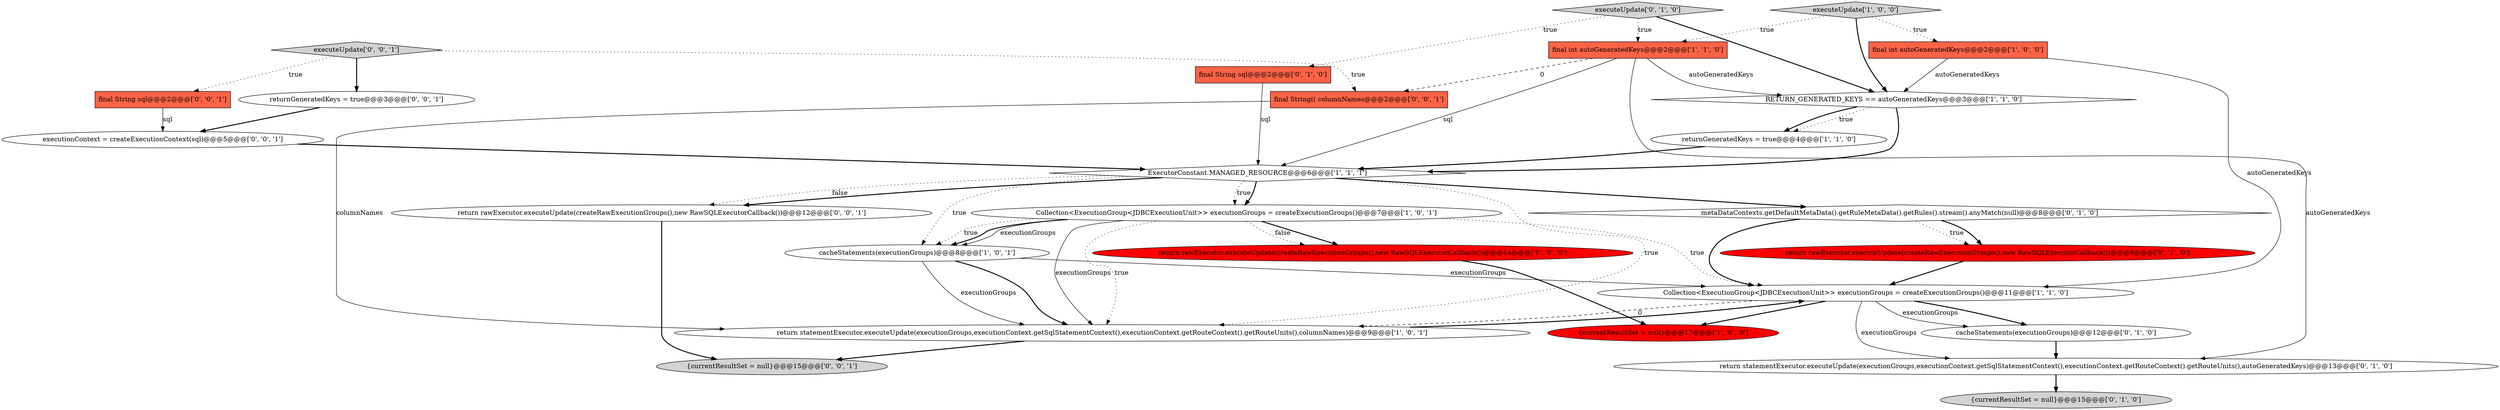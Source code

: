 digraph {
16 [style = filled, label = "metaDataContexts.getDefaultMetaData().getRuleMetaData().getRules().stream().anyMatch(null)@@@8@@@['0', '1', '0']", fillcolor = white, shape = diamond image = "AAA0AAABBB2BBB"];
9 [style = filled, label = "final int autoGeneratedKeys@@@2@@@['1', '1', '0']", fillcolor = tomato, shape = box image = "AAA0AAABBB1BBB"];
8 [style = filled, label = "final int autoGeneratedKeys@@@2@@@['1', '0', '0']", fillcolor = tomato, shape = box image = "AAA0AAABBB1BBB"];
2 [style = filled, label = "executeUpdate['1', '0', '0']", fillcolor = lightgray, shape = diamond image = "AAA0AAABBB1BBB"];
14 [style = filled, label = "return rawExecutor.executeUpdate(createRawExecutionGroups(),new RawSQLExecutorCallback())@@@9@@@['0', '1', '0']", fillcolor = red, shape = ellipse image = "AAA1AAABBB2BBB"];
17 [style = filled, label = "cacheStatements(executionGroups)@@@12@@@['0', '1', '0']", fillcolor = white, shape = ellipse image = "AAA0AAABBB2BBB"];
23 [style = filled, label = "final String(( columnNames@@@2@@@['0', '0', '1']", fillcolor = tomato, shape = box image = "AAA0AAABBB3BBB"];
19 [style = filled, label = "{currentResultSet = null}@@@15@@@['0', '0', '1']", fillcolor = lightgray, shape = ellipse image = "AAA0AAABBB3BBB"];
22 [style = filled, label = "final String sql@@@2@@@['0', '0', '1']", fillcolor = tomato, shape = box image = "AAA0AAABBB3BBB"];
1 [style = filled, label = "return statementExecutor.executeUpdate(executionGroups,executionContext.getSqlStatementContext(),executionContext.getRouteContext().getRouteUnits(),columnNames)@@@9@@@['1', '0', '1']", fillcolor = white, shape = ellipse image = "AAA0AAABBB1BBB"];
12 [style = filled, label = "return statementExecutor.executeUpdate(executionGroups,executionContext.getSqlStatementContext(),executionContext.getRouteContext().getRouteUnits(),autoGeneratedKeys)@@@13@@@['0', '1', '0']", fillcolor = white, shape = ellipse image = "AAA0AAABBB2BBB"];
13 [style = filled, label = "final String sql@@@2@@@['0', '1', '0']", fillcolor = tomato, shape = box image = "AAA0AAABBB2BBB"];
15 [style = filled, label = "{currentResultSet = null}@@@15@@@['0', '1', '0']", fillcolor = lightgray, shape = ellipse image = "AAA0AAABBB2BBB"];
11 [style = filled, label = "returnGeneratedKeys = true@@@4@@@['1', '1', '0']", fillcolor = white, shape = ellipse image = "AAA0AAABBB1BBB"];
5 [style = filled, label = "Collection<ExecutionGroup<JDBCExecutionUnit>> executionGroups = createExecutionGroups()@@@7@@@['1', '0', '1']", fillcolor = white, shape = ellipse image = "AAA0AAABBB1BBB"];
10 [style = filled, label = "ExecutorConstant.MANAGED_RESOURCE@@@6@@@['1', '1', '1']", fillcolor = white, shape = diamond image = "AAA0AAABBB1BBB"];
21 [style = filled, label = "return rawExecutor.executeUpdate(createRawExecutionGroups(),new RawSQLExecutorCallback())@@@12@@@['0', '0', '1']", fillcolor = white, shape = ellipse image = "AAA0AAABBB3BBB"];
4 [style = filled, label = "{currentResultSet = null}@@@17@@@['1', '0', '0']", fillcolor = red, shape = ellipse image = "AAA1AAABBB1BBB"];
24 [style = filled, label = "executionContext = createExecutionContext(sql)@@@5@@@['0', '0', '1']", fillcolor = white, shape = ellipse image = "AAA0AAABBB3BBB"];
18 [style = filled, label = "executeUpdate['0', '1', '0']", fillcolor = lightgray, shape = diamond image = "AAA0AAABBB2BBB"];
3 [style = filled, label = "return rawExecutor.executeUpdate(createRawExecutionGroups(),new RawSQLExecutorCallback())@@@14@@@['1', '0', '0']", fillcolor = red, shape = ellipse image = "AAA1AAABBB1BBB"];
7 [style = filled, label = "Collection<ExecutionGroup<JDBCExecutionUnit>> executionGroups = createExecutionGroups()@@@11@@@['1', '1', '0']", fillcolor = white, shape = ellipse image = "AAA0AAABBB1BBB"];
0 [style = filled, label = "RETURN_GENERATED_KEYS == autoGeneratedKeys@@@3@@@['1', '1', '0']", fillcolor = white, shape = diamond image = "AAA0AAABBB1BBB"];
6 [style = filled, label = "cacheStatements(executionGroups)@@@8@@@['1', '0', '1']", fillcolor = white, shape = ellipse image = "AAA0AAABBB1BBB"];
25 [style = filled, label = "returnGeneratedKeys = true@@@3@@@['0', '0', '1']", fillcolor = white, shape = ellipse image = "AAA0AAABBB3BBB"];
20 [style = filled, label = "executeUpdate['0', '0', '1']", fillcolor = lightgray, shape = diamond image = "AAA0AAABBB3BBB"];
24->10 [style = bold, label=""];
5->3 [style = bold, label=""];
13->10 [style = solid, label="sql"];
10->6 [style = dotted, label="true"];
7->17 [style = bold, label=""];
23->1 [style = solid, label="columnNames"];
21->19 [style = bold, label=""];
5->1 [style = solid, label="executionGroups"];
7->1 [style = dashed, label="0"];
6->7 [style = solid, label="executionGroups"];
6->1 [style = solid, label="executionGroups"];
5->1 [style = dotted, label="true"];
12->15 [style = bold, label=""];
16->7 [style = bold, label=""];
5->6 [style = dotted, label="true"];
0->11 [style = bold, label=""];
9->12 [style = solid, label="autoGeneratedKeys"];
10->21 [style = bold, label=""];
7->4 [style = bold, label=""];
10->5 [style = dotted, label="true"];
20->25 [style = bold, label=""];
1->7 [style = bold, label=""];
7->17 [style = solid, label="executionGroups"];
3->4 [style = bold, label=""];
9->10 [style = solid, label="sql"];
9->23 [style = dashed, label="0"];
14->7 [style = bold, label=""];
7->12 [style = solid, label="executionGroups"];
6->1 [style = bold, label=""];
25->24 [style = bold, label=""];
0->10 [style = bold, label=""];
2->0 [style = bold, label=""];
17->12 [style = bold, label=""];
9->0 [style = solid, label="autoGeneratedKeys"];
2->9 [style = dotted, label="true"];
10->5 [style = bold, label=""];
5->6 [style = bold, label=""];
10->16 [style = bold, label=""];
5->7 [style = dotted, label="true"];
11->10 [style = bold, label=""];
10->21 [style = dotted, label="false"];
18->9 [style = dotted, label="true"];
16->14 [style = dotted, label="true"];
20->23 [style = dotted, label="true"];
5->3 [style = dotted, label="false"];
8->7 [style = solid, label="autoGeneratedKeys"];
22->24 [style = solid, label="sql"];
16->14 [style = bold, label=""];
5->6 [style = solid, label="executionGroups"];
20->22 [style = dotted, label="true"];
10->1 [style = dotted, label="true"];
8->0 [style = solid, label="autoGeneratedKeys"];
1->19 [style = bold, label=""];
0->11 [style = dotted, label="true"];
18->0 [style = bold, label=""];
2->8 [style = dotted, label="true"];
18->13 [style = dotted, label="true"];
}
